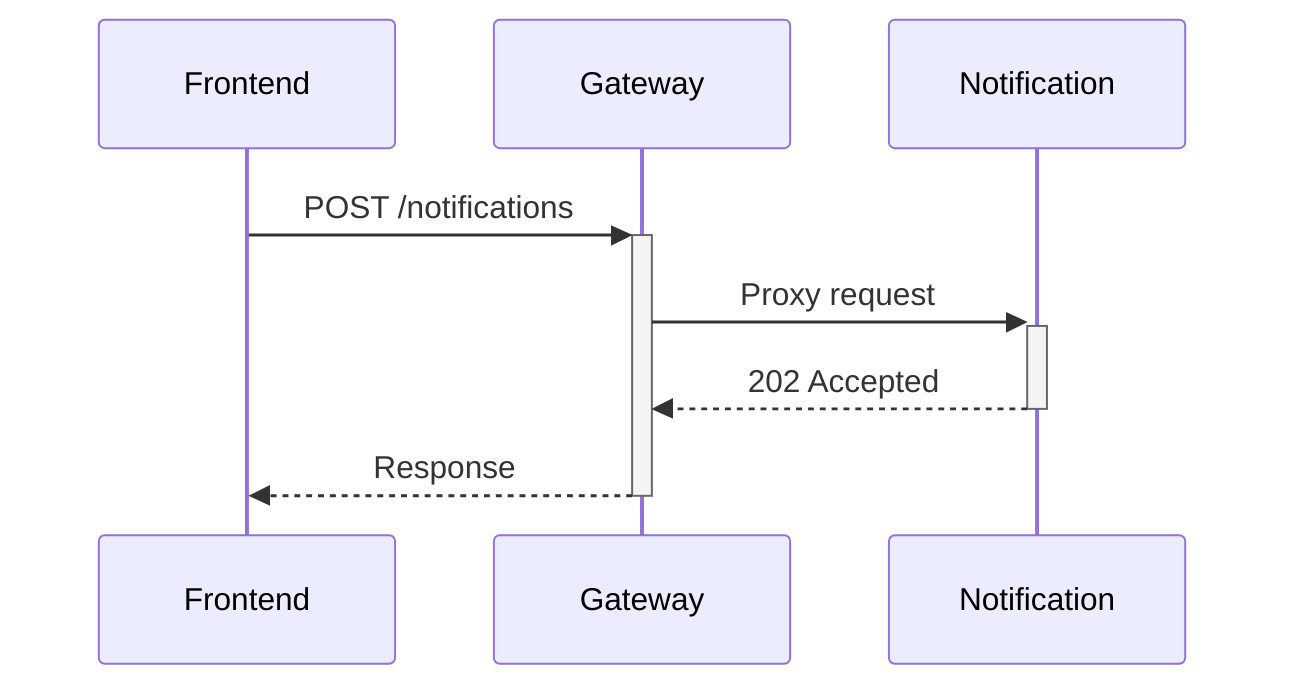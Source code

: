 sequenceDiagram
    Frontend->>+Gateway: POST /notifications
    Gateway->>+Notification: Proxy request
    Notification-->>-Gateway: 202 Accepted
    Gateway-->>-Frontend: Response